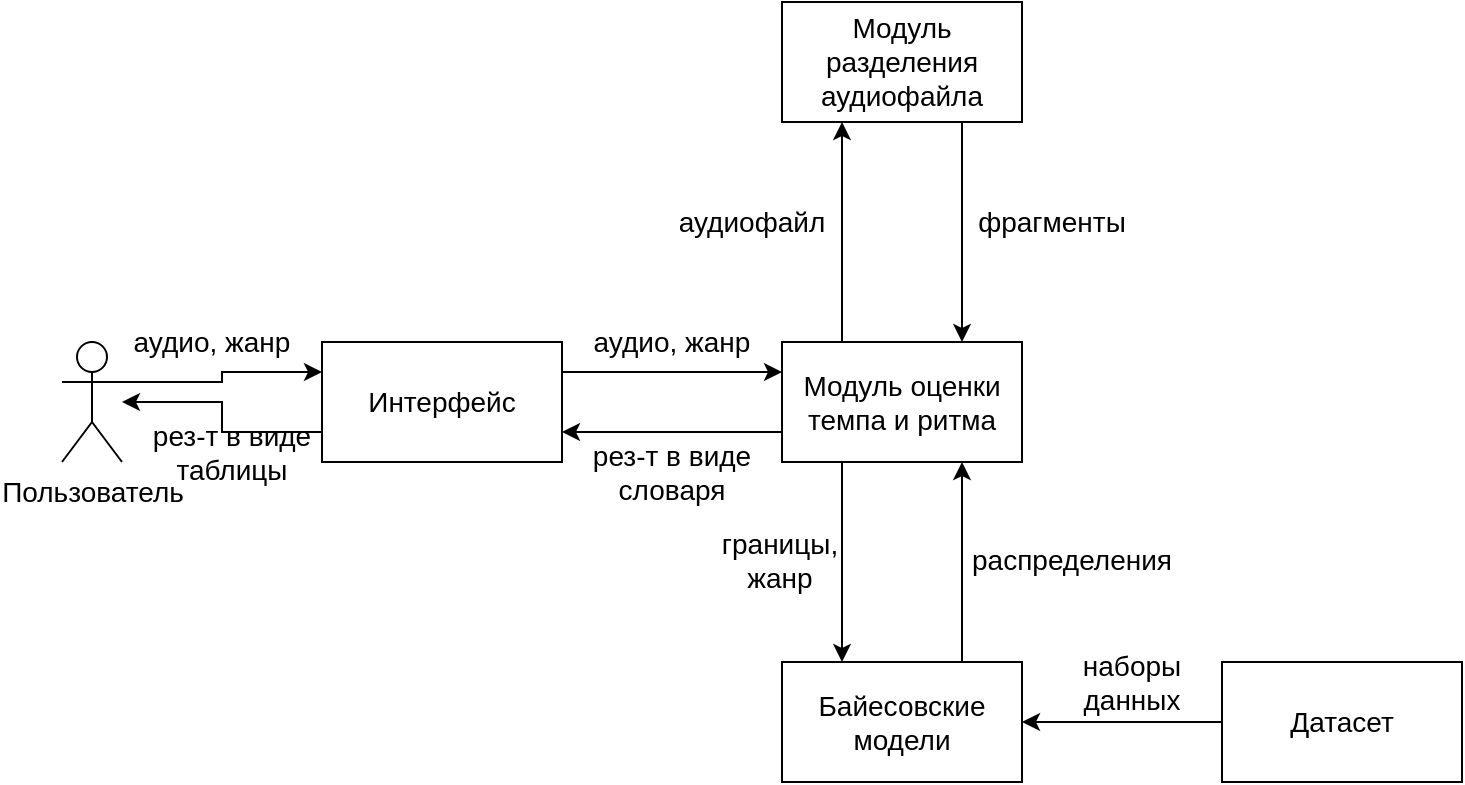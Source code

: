 <mxfile version="13.9.9" type="device"><diagram id="gXdZ9PFG8wmqDiL49K9l" name="Страница 1"><mxGraphModel dx="920" dy="585" grid="1" gridSize="10" guides="1" tooltips="1" connect="1" arrows="1" fold="1" page="1" pageScale="1" pageWidth="827" pageHeight="1169" math="0" shadow="0"><root><mxCell id="0"/><mxCell id="1" parent="0"/><mxCell id="CUsK75o9i9USbp0JgPOe-8" style="edgeStyle=orthogonalEdgeStyle;rounded=0;orthogonalLoop=1;jettySize=auto;html=1;exitX=1;exitY=0.333;exitDx=0;exitDy=0;exitPerimeter=0;entryX=0;entryY=0.25;entryDx=0;entryDy=0;fontSize=14;" edge="1" parent="1" source="CUsK75o9i9USbp0JgPOe-1" target="CUsK75o9i9USbp0JgPOe-2"><mxGeometry relative="1" as="geometry"/></mxCell><mxCell id="CUsK75o9i9USbp0JgPOe-1" value="Пользователь" style="shape=umlActor;verticalLabelPosition=bottom;verticalAlign=top;html=1;fontSize=14;" vertex="1" parent="1"><mxGeometry x="100" y="200" width="30" height="60" as="geometry"/></mxCell><mxCell id="CUsK75o9i9USbp0JgPOe-9" style="edgeStyle=orthogonalEdgeStyle;rounded=0;orthogonalLoop=1;jettySize=auto;html=1;exitX=0;exitY=0.75;exitDx=0;exitDy=0;fontSize=14;" edge="1" parent="1" source="CUsK75o9i9USbp0JgPOe-2" target="CUsK75o9i9USbp0JgPOe-1"><mxGeometry relative="1" as="geometry"/></mxCell><mxCell id="CUsK75o9i9USbp0JgPOe-10" style="edgeStyle=orthogonalEdgeStyle;rounded=0;orthogonalLoop=1;jettySize=auto;html=1;exitX=1;exitY=0.25;exitDx=0;exitDy=0;entryX=0;entryY=0.25;entryDx=0;entryDy=0;fontSize=14;" edge="1" parent="1" source="CUsK75o9i9USbp0JgPOe-2" target="CUsK75o9i9USbp0JgPOe-3"><mxGeometry relative="1" as="geometry"/></mxCell><mxCell id="CUsK75o9i9USbp0JgPOe-2" value="Интерфейс" style="rounded=0;whiteSpace=wrap;html=1;fontSize=14;" vertex="1" parent="1"><mxGeometry x="230" y="200" width="120" height="60" as="geometry"/></mxCell><mxCell id="CUsK75o9i9USbp0JgPOe-11" style="edgeStyle=orthogonalEdgeStyle;rounded=0;orthogonalLoop=1;jettySize=auto;html=1;exitX=0;exitY=0.75;exitDx=0;exitDy=0;entryX=1;entryY=0.75;entryDx=0;entryDy=0;fontSize=14;" edge="1" parent="1" source="CUsK75o9i9USbp0JgPOe-3" target="CUsK75o9i9USbp0JgPOe-2"><mxGeometry relative="1" as="geometry"/></mxCell><mxCell id="CUsK75o9i9USbp0JgPOe-12" style="edgeStyle=orthogonalEdgeStyle;rounded=0;orthogonalLoop=1;jettySize=auto;html=1;exitX=0.25;exitY=0;exitDx=0;exitDy=0;entryX=0.25;entryY=1;entryDx=0;entryDy=0;fontSize=14;" edge="1" parent="1" source="CUsK75o9i9USbp0JgPOe-3" target="CUsK75o9i9USbp0JgPOe-4"><mxGeometry relative="1" as="geometry"/></mxCell><mxCell id="CUsK75o9i9USbp0JgPOe-14" style="edgeStyle=orthogonalEdgeStyle;rounded=0;orthogonalLoop=1;jettySize=auto;html=1;exitX=0.25;exitY=1;exitDx=0;exitDy=0;entryX=0.25;entryY=0;entryDx=0;entryDy=0;fontSize=14;" edge="1" parent="1" source="CUsK75o9i9USbp0JgPOe-3" target="CUsK75o9i9USbp0JgPOe-5"><mxGeometry relative="1" as="geometry"/></mxCell><mxCell id="CUsK75o9i9USbp0JgPOe-3" value="Модуль оценки темпа и ритма" style="rounded=0;whiteSpace=wrap;html=1;fontSize=14;" vertex="1" parent="1"><mxGeometry x="460" y="200" width="120" height="60" as="geometry"/></mxCell><mxCell id="CUsK75o9i9USbp0JgPOe-13" style="edgeStyle=orthogonalEdgeStyle;rounded=0;orthogonalLoop=1;jettySize=auto;html=1;exitX=0.75;exitY=1;exitDx=0;exitDy=0;entryX=0.75;entryY=0;entryDx=0;entryDy=0;fontSize=14;" edge="1" parent="1" source="CUsK75o9i9USbp0JgPOe-4" target="CUsK75o9i9USbp0JgPOe-3"><mxGeometry relative="1" as="geometry"/></mxCell><mxCell id="CUsK75o9i9USbp0JgPOe-4" value="Модуль разделения аудиофайла" style="rounded=0;whiteSpace=wrap;html=1;fontSize=14;" vertex="1" parent="1"><mxGeometry x="460" y="30" width="120" height="60" as="geometry"/></mxCell><mxCell id="CUsK75o9i9USbp0JgPOe-15" style="edgeStyle=orthogonalEdgeStyle;rounded=0;orthogonalLoop=1;jettySize=auto;html=1;exitX=0.75;exitY=0;exitDx=0;exitDy=0;entryX=0.75;entryY=1;entryDx=0;entryDy=0;fontSize=14;" edge="1" parent="1" source="CUsK75o9i9USbp0JgPOe-5" target="CUsK75o9i9USbp0JgPOe-3"><mxGeometry relative="1" as="geometry"/></mxCell><mxCell id="CUsK75o9i9USbp0JgPOe-5" value="Байесовские модели" style="rounded=0;whiteSpace=wrap;html=1;fontSize=14;" vertex="1" parent="1"><mxGeometry x="460" y="360" width="120" height="60" as="geometry"/></mxCell><mxCell id="CUsK75o9i9USbp0JgPOe-16" value="аудио, жанр" style="text;html=1;strokeColor=none;fillColor=none;align=center;verticalAlign=middle;whiteSpace=wrap;rounded=0;fontSize=14;" vertex="1" parent="1"><mxGeometry x="130" y="190" width="90" height="20" as="geometry"/></mxCell><mxCell id="CUsK75o9i9USbp0JgPOe-17" value="рез-т в виде таблицы" style="text;html=1;strokeColor=none;fillColor=none;align=center;verticalAlign=middle;whiteSpace=wrap;rounded=0;fontSize=14;" vertex="1" parent="1"><mxGeometry x="140" y="245" width="90" height="20" as="geometry"/></mxCell><mxCell id="CUsK75o9i9USbp0JgPOe-20" value="аудио, жанр" style="text;html=1;strokeColor=none;fillColor=none;align=center;verticalAlign=middle;whiteSpace=wrap;rounded=0;fontSize=14;" vertex="1" parent="1"><mxGeometry x="360" y="190" width="90" height="20" as="geometry"/></mxCell><mxCell id="CUsK75o9i9USbp0JgPOe-22" value="рез-т в виде словаря" style="text;html=1;strokeColor=none;fillColor=none;align=center;verticalAlign=middle;whiteSpace=wrap;rounded=0;fontSize=14;" vertex="1" parent="1"><mxGeometry x="360" y="255" width="90" height="20" as="geometry"/></mxCell><mxCell id="CUsK75o9i9USbp0JgPOe-23" value="аудиофайл" style="text;html=1;strokeColor=none;fillColor=none;align=center;verticalAlign=middle;whiteSpace=wrap;rounded=0;fontSize=14;" vertex="1" parent="1"><mxGeometry x="400" y="130" width="90" height="20" as="geometry"/></mxCell><mxCell id="CUsK75o9i9USbp0JgPOe-24" value="фрагменты" style="text;html=1;strokeColor=none;fillColor=none;align=center;verticalAlign=middle;whiteSpace=wrap;rounded=0;fontSize=14;" vertex="1" parent="1"><mxGeometry x="550" y="130" width="90" height="20" as="geometry"/></mxCell><mxCell id="CUsK75o9i9USbp0JgPOe-25" value="границы, жанр" style="text;html=1;strokeColor=none;fillColor=none;align=center;verticalAlign=middle;whiteSpace=wrap;rounded=0;fontSize=14;" vertex="1" parent="1"><mxGeometry x="414" y="294" width="90" height="30" as="geometry"/></mxCell><mxCell id="CUsK75o9i9USbp0JgPOe-26" value="распределения" style="text;html=1;strokeColor=none;fillColor=none;align=center;verticalAlign=middle;whiteSpace=wrap;rounded=0;fontSize=14;" vertex="1" parent="1"><mxGeometry x="550" y="299" width="110" height="20" as="geometry"/></mxCell><mxCell id="CUsK75o9i9USbp0JgPOe-28" style="edgeStyle=orthogonalEdgeStyle;rounded=0;orthogonalLoop=1;jettySize=auto;html=1;exitX=0;exitY=0.5;exitDx=0;exitDy=0;entryX=1;entryY=0.5;entryDx=0;entryDy=0;fontSize=14;" edge="1" parent="1" source="CUsK75o9i9USbp0JgPOe-27" target="CUsK75o9i9USbp0JgPOe-5"><mxGeometry relative="1" as="geometry"/></mxCell><mxCell id="CUsK75o9i9USbp0JgPOe-27" value="Датасет" style="rounded=0;whiteSpace=wrap;html=1;fontSize=14;" vertex="1" parent="1"><mxGeometry x="680" y="360" width="120" height="60" as="geometry"/></mxCell><mxCell id="CUsK75o9i9USbp0JgPOe-29" value="наборы данных" style="text;html=1;strokeColor=none;fillColor=none;align=center;verticalAlign=middle;whiteSpace=wrap;rounded=0;fontSize=14;" vertex="1" parent="1"><mxGeometry x="600" y="350" width="70" height="40" as="geometry"/></mxCell></root></mxGraphModel></diagram></mxfile>